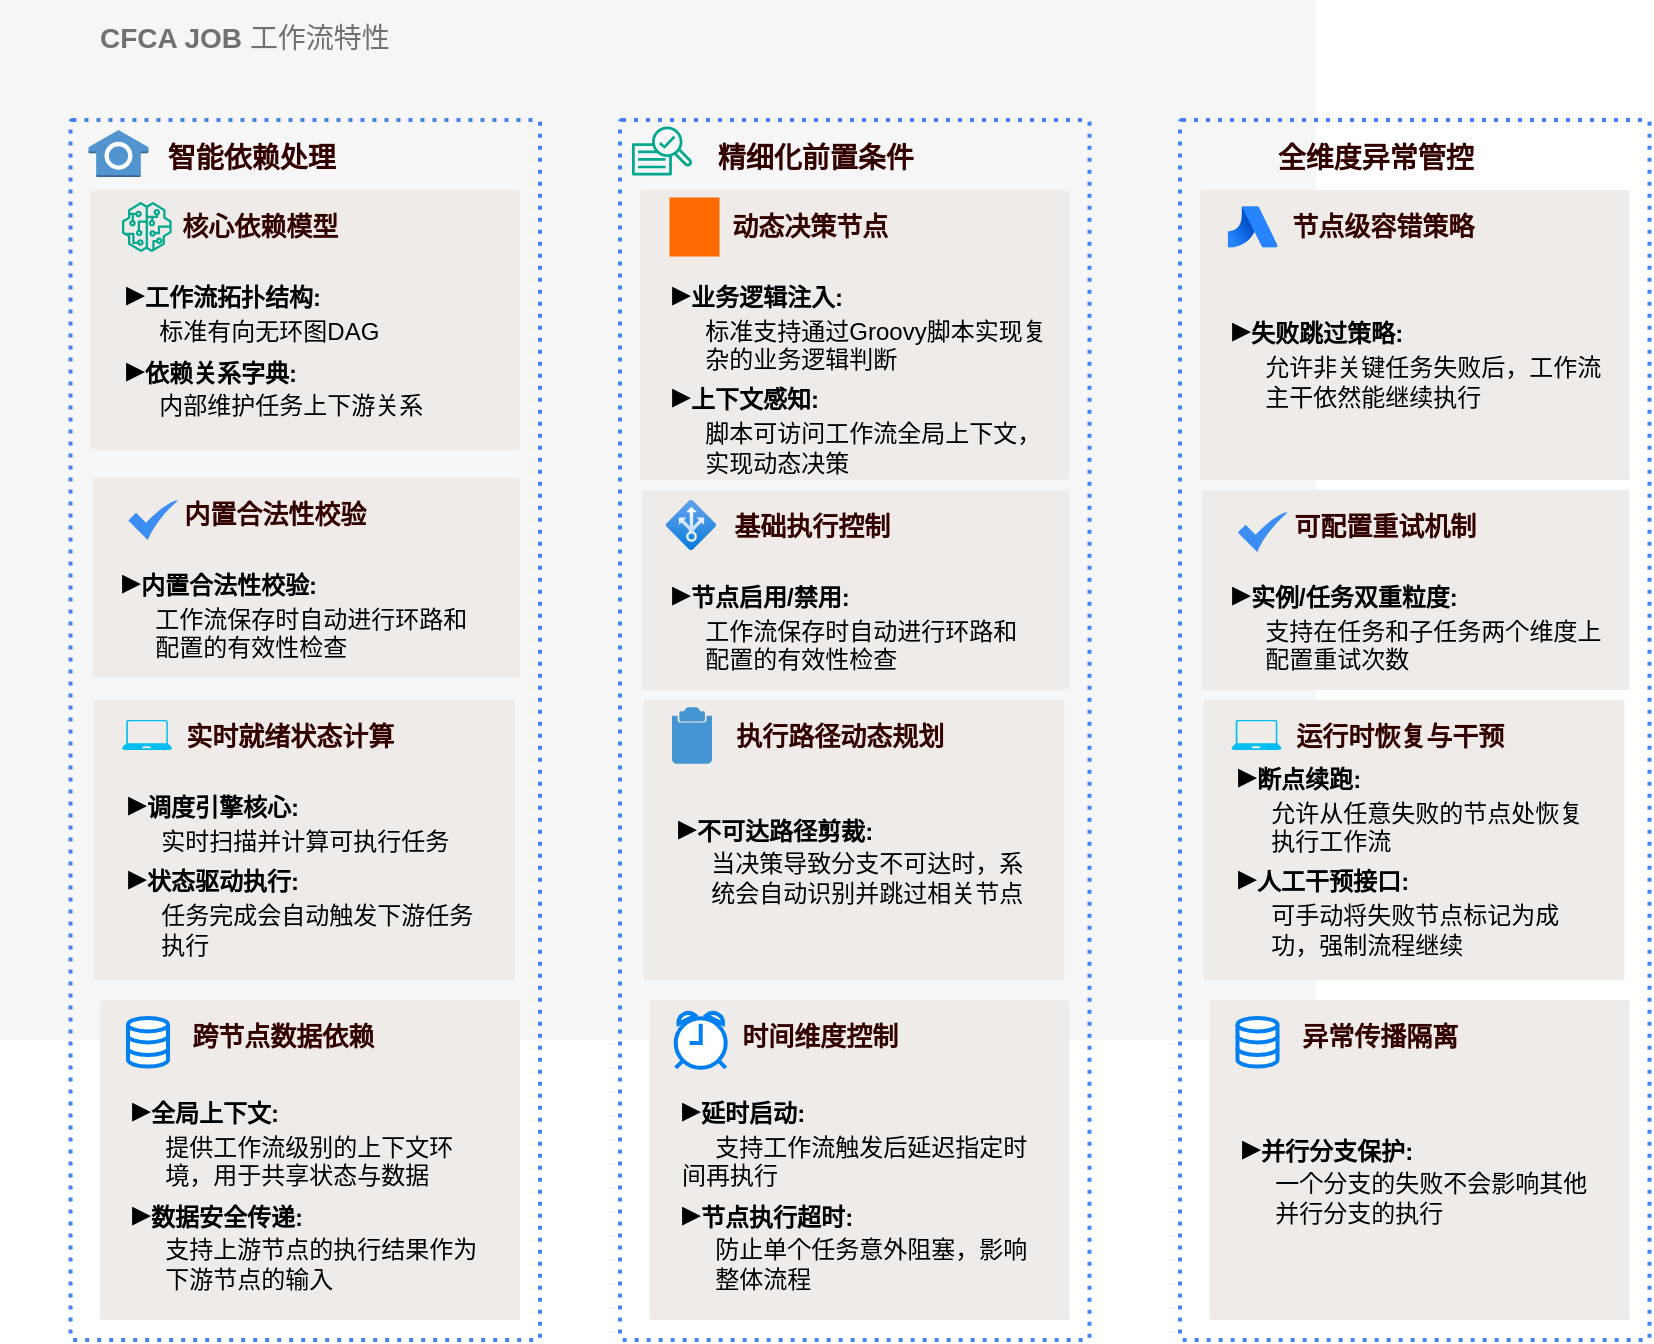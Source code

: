 <mxfile version="27.1.4">
  <diagram id="f106602c-feb2-e66a-4537-3a34d633f6aa" name="Page-1">
    <mxGraphModel dx="1418" dy="756" grid="1" gridSize="10" guides="1" tooltips="1" connect="1" arrows="1" fold="1" page="1" pageScale="1" pageWidth="1169" pageHeight="827" background="none" math="0" shadow="0">
      <root>
        <mxCell id="0" />
        <mxCell id="1" parent="0" />
        <mxCell id="GuzJ8BqgIlNCJu6hI-l5-1007" value="&lt;b&gt;CFCA JOB&amp;nbsp;&lt;/b&gt;工作流特性" style="fillColor=#F6F6F6;strokeColor=none;shadow=0;gradientColor=none;fontSize=14;align=left;spacing=10;fontColor=#717171;9E9E9E;verticalAlign=top;spacingTop=-4;fontStyle=0;spacingLeft=40;html=1;container=0;" parent="1" vertex="1">
          <mxGeometry x="80" y="110" width="658" height="520" as="geometry" />
        </mxCell>
        <mxCell id="GuzJ8BqgIlNCJu6hI-l5-1012" value="&lt;font style=&quot;color: rgb(51, 0, 0); font-size: 14px;&quot;&gt;&lt;b style=&quot;&quot;&gt;&amp;nbsp; &amp;nbsp; &amp;nbsp; &amp;nbsp; &amp;nbsp; 智能依赖处理&lt;/b&gt;&lt;/font&gt;" style="rounded=1;absoluteArcSize=1;arcSize=2;html=1;strokeColor=#4284F3;gradientColor=none;shadow=0;dashed=1;fontSize=12;fontColor=#9E9E9E;align=left;verticalAlign=top;spacing=10;spacingTop=-4;fillColor=none;dashPattern=1 2;strokeWidth=2;" parent="1" vertex="1">
          <mxGeometry x="115.25" y="170" width="234.75" height="610" as="geometry" />
        </mxCell>
        <mxCell id="CSGueSKlKxgK1yheR6nM-3" value="" style="outlineConnect=0;dashed=0;verticalLabelPosition=bottom;verticalAlign=top;align=center;html=1;shape=mxgraph.aws3.alexa_smart_home_skill;fillColor=#5294CF;gradientColor=none;aspect=fixed;" vertex="1" parent="1">
          <mxGeometry x="124.25" y="175" width="30" height="23.5" as="geometry" />
        </mxCell>
        <mxCell id="CSGueSKlKxgK1yheR6nM-5" value="" style="group" vertex="1" connectable="0" parent="1">
          <mxGeometry x="125.25" y="205" width="217.36" height="130" as="geometry" />
        </mxCell>
        <mxCell id="GuzJ8BqgIlNCJu6hI-l5-1014" value="&lt;font style=&quot;color: rgb(51, 0, 0); font-size: 13px;&quot;&gt;&lt;b&gt;&amp;nbsp; &amp;nbsp; &amp;nbsp; &amp;nbsp; &amp;nbsp; 核心依赖模型&lt;/b&gt;&lt;/font&gt;" style="rounded=1;absoluteArcSize=1;arcSize=2;html=1;strokeColor=none;gradientColor=none;shadow=0;dashed=0;fontSize=12;fontColor=#9E9E9E;align=left;verticalAlign=top;spacing=10;spacingTop=-4;fillColor=#EFEBE9;" parent="CSGueSKlKxgK1yheR6nM-5" vertex="1">
          <mxGeometry width="214.75" height="130" as="geometry" />
        </mxCell>
        <mxCell id="CSGueSKlKxgK1yheR6nM-2" value="&lt;div style=&quot;&quot;&gt;&lt;font style=&quot;background-color: transparent; color: light-dark(rgb(0, 0, 0), rgb(255, 255, 255)); font-size: 19px;&quot;&gt;▸&lt;/font&gt;&lt;font style=&quot;background-color: transparent; color: light-dark(rgb(0, 0, 0), rgb(255, 255, 255));&quot;&gt;&lt;b&gt;工作流拓扑结构:&lt;/b&gt;&lt;br&gt;&amp;nbsp; &amp;nbsp; &amp;nbsp;标准有向无环图DAG&lt;br&gt;&lt;font style=&quot;color: light-dark(rgb(0, 0, 0), rgb(255, 255, 255)); background-color: transparent; font-size: 19px;&quot;&gt;▸&lt;/font&gt;&lt;font style=&quot;color: light-dark(rgb(0, 0, 0), rgb(255, 255, 255)); background-color: transparent;&quot;&gt;&lt;b&gt;依赖关系字典:&lt;/b&gt;&lt;br&gt;&amp;nbsp; &amp;nbsp; &amp;nbsp;内部维护任务上下游关系&lt;/font&gt;&lt;/font&gt;&lt;/div&gt;" style="text;strokeColor=none;align=left;fillColor=none;html=1;verticalAlign=middle;whiteSpace=wrap;rounded=0;" vertex="1" parent="CSGueSKlKxgK1yheR6nM-5">
          <mxGeometry x="15.64" y="35" width="201.72" height="85" as="geometry" />
        </mxCell>
        <mxCell id="CSGueSKlKxgK1yheR6nM-4" value="" style="sketch=0;outlineConnect=0;fontColor=#232F3E;gradientColor=none;fillColor=#01A88D;strokeColor=none;dashed=0;verticalLabelPosition=bottom;verticalAlign=top;align=center;html=1;fontSize=12;fontStyle=0;aspect=fixed;pointerEvents=1;shape=mxgraph.aws4.sagemaker_model;" vertex="1" parent="CSGueSKlKxgK1yheR6nM-5">
          <mxGeometry x="15.642" y="6" width="25" height="25" as="geometry" />
        </mxCell>
        <mxCell id="CSGueSKlKxgK1yheR6nM-6" value="" style="group" vertex="1" connectable="0" parent="1">
          <mxGeometry x="126.13" y="349" width="213.87" height="130" as="geometry" />
        </mxCell>
        <mxCell id="CSGueSKlKxgK1yheR6nM-7" value="&lt;font style=&quot;color: rgb(51, 0, 0); font-size: 13px;&quot;&gt;&lt;b&gt;&amp;nbsp; &amp;nbsp; &amp;nbsp; &amp;nbsp; &amp;nbsp; 内置合法性校验&lt;/b&gt;&lt;/font&gt;" style="rounded=1;absoluteArcSize=1;arcSize=2;html=1;strokeColor=none;gradientColor=none;shadow=0;dashed=0;fontSize=12;fontColor=#9E9E9E;align=left;verticalAlign=top;spacing=10;spacingTop=-4;fillColor=#EFEBE9;" vertex="1" parent="CSGueSKlKxgK1yheR6nM-6">
          <mxGeometry width="213.87" height="100" as="geometry" />
        </mxCell>
        <mxCell id="CSGueSKlKxgK1yheR6nM-8" value="&lt;div style=&quot;&quot;&gt;&lt;font style=&quot;background-color: transparent; color: light-dark(rgb(0, 0, 0), rgb(255, 255, 255)); font-size: 19px;&quot;&gt;▸&lt;/font&gt;&lt;font style=&quot;background-color: transparent; color: light-dark(rgb(0, 0, 0), rgb(255, 255, 255));&quot;&gt;&lt;b&gt;内置合法性校验:&lt;/b&gt;&lt;br&gt;&lt;div style=&quot;&quot;&gt;&lt;span style=&quot;background-color: transparent; color: light-dark(rgb(0, 0, 0), rgb(255, 255, 255));&quot;&gt;&amp;nbsp; &amp;nbsp; &amp;nbsp;工作流保存时自动进行环路和&amp;nbsp; &amp;nbsp; &amp;nbsp; &amp;nbsp; &amp;nbsp; &amp;nbsp; &amp;nbsp;配置的有效性检查&lt;/span&gt;&lt;/div&gt;&lt;/font&gt;&lt;/div&gt;" style="text;strokeColor=none;align=left;fillColor=none;html=1;verticalAlign=middle;whiteSpace=wrap;rounded=0;" vertex="1" parent="CSGueSKlKxgK1yheR6nM-6">
          <mxGeometry x="12.981" y="31" width="200.889" height="70" as="geometry" />
        </mxCell>
        <mxCell id="CSGueSKlKxgK1yheR6nM-11" value="" style="sketch=0;html=1;aspect=fixed;strokeColor=none;shadow=0;fillColor=#3B8DF1;verticalAlign=top;labelPosition=center;verticalLabelPosition=bottom;shape=mxgraph.gcp2.check" vertex="1" parent="CSGueSKlKxgK1yheR6nM-6">
          <mxGeometry x="18.005" y="11" width="25" height="20" as="geometry" />
        </mxCell>
        <mxCell id="CSGueSKlKxgK1yheR6nM-17" value="&lt;font style=&quot;color: rgb(51, 0, 0); font-size: 13px;&quot;&gt;&lt;b&gt;&amp;nbsp; &amp;nbsp; &amp;nbsp; &amp;nbsp; &amp;nbsp; 跨节点数据依赖&lt;/b&gt;&lt;/font&gt;" style="rounded=1;absoluteArcSize=1;arcSize=2;html=1;strokeColor=none;gradientColor=none;shadow=0;dashed=0;fontSize=12;fontColor=#9E9E9E;align=left;verticalAlign=top;spacing=10;spacingTop=-4;fillColor=#EFEBE9;" vertex="1" parent="1">
          <mxGeometry x="130" y="610" width="210" height="160" as="geometry" />
        </mxCell>
        <mxCell id="CSGueSKlKxgK1yheR6nM-18" value="&lt;div style=&quot;&quot;&gt;&lt;font style=&quot;background-color: transparent; color: light-dark(rgb(0, 0, 0), rgb(255, 255, 255)); font-size: 19px;&quot;&gt;▸&lt;/font&gt;&lt;font style=&quot;background-color: transparent; color: light-dark(rgb(0, 0, 0), rgb(255, 255, 255));&quot;&gt;&lt;b&gt;全局上下文:&lt;/b&gt;&lt;br&gt;&amp;nbsp; &amp;nbsp; &amp;nbsp;提供工作流级别的上下文环&amp;nbsp; &amp;nbsp; &amp;nbsp; &amp;nbsp; &amp;nbsp; &amp;nbsp;境，用于共享状态与数据&lt;br&gt;&lt;font style=&quot;color: light-dark(rgb(0, 0, 0), rgb(255, 255, 255)); background-color: transparent; font-size: 19px;&quot;&gt;▸&lt;/font&gt;&lt;font style=&quot;color: light-dark(rgb(0, 0, 0), rgb(255, 255, 255)); background-color: transparent;&quot;&gt;&lt;b&gt;数据安全传递:&lt;/b&gt;&lt;br&gt;&amp;nbsp; &amp;nbsp; &amp;nbsp;支持上游节点的执行结果作为&amp;nbsp; &amp;nbsp; &amp;nbsp; &amp;nbsp;下游节点的输入&lt;/font&gt;&lt;/font&gt;&lt;/div&gt;" style="text;strokeColor=none;align=left;fillColor=none;html=1;verticalAlign=middle;whiteSpace=wrap;rounded=0;" vertex="1" parent="1">
          <mxGeometry x="144.18" y="650" width="182.93" height="110" as="geometry" />
        </mxCell>
        <mxCell id="CSGueSKlKxgK1yheR6nM-13" value="&lt;font style=&quot;color: rgb(51, 0, 0); font-size: 13px;&quot;&gt;&lt;b&gt;&amp;nbsp; &amp;nbsp; &amp;nbsp; &amp;nbsp; &amp;nbsp; 实时就绪状态计算&lt;/b&gt;&lt;/font&gt;" style="rounded=1;absoluteArcSize=1;arcSize=2;html=1;strokeColor=none;gradientColor=none;shadow=0;dashed=0;fontSize=12;fontColor=#9E9E9E;align=left;verticalAlign=top;spacing=10;spacingTop=-4;fillColor=#EFEBE9;" vertex="1" parent="1">
          <mxGeometry x="127" y="460" width="210.45" height="140" as="geometry" />
        </mxCell>
        <mxCell id="CSGueSKlKxgK1yheR6nM-14" value="&lt;div style=&quot;&quot;&gt;&lt;font style=&quot;background-color: transparent; color: light-dark(rgb(0, 0, 0), rgb(255, 255, 255)); font-size: 19px;&quot;&gt;▸&lt;/font&gt;&lt;font style=&quot;background-color: transparent; color: light-dark(rgb(0, 0, 0), rgb(255, 255, 255));&quot;&gt;&lt;b&gt;调度引擎核心:&lt;/b&gt;&lt;br&gt;&amp;nbsp; &amp;nbsp; &amp;nbsp;实时扫描并计算可执行任务&lt;br&gt;&lt;font style=&quot;color: light-dark(rgb(0, 0, 0), rgb(255, 255, 255)); background-color: transparent; font-size: 19px;&quot;&gt;▸&lt;/font&gt;&lt;font style=&quot;color: light-dark(rgb(0, 0, 0), rgb(255, 255, 255)); background-color: transparent;&quot;&gt;&lt;b&gt;状态驱动执行:&lt;/b&gt;&lt;br&gt;&amp;nbsp; &amp;nbsp; &amp;nbsp;任务完成会自动触发下游任务&amp;nbsp; &amp;nbsp; &amp;nbsp; &amp;nbsp;执行&lt;/font&gt;&lt;/font&gt;&lt;/div&gt;" style="text;strokeColor=none;align=left;fillColor=none;html=1;verticalAlign=middle;whiteSpace=wrap;rounded=0;" vertex="1" parent="1">
          <mxGeometry x="142.32" y="500" width="177.68" height="90" as="geometry" />
        </mxCell>
        <mxCell id="CSGueSKlKxgK1yheR6nM-20" value="" style="verticalLabelPosition=bottom;html=1;verticalAlign=top;align=center;strokeColor=none;fillColor=#00BEF2;shape=mxgraph.azure.laptop;pointerEvents=1;aspect=fixed;" vertex="1" parent="1">
          <mxGeometry x="141" y="470" width="25" height="15" as="geometry" />
        </mxCell>
        <mxCell id="CSGueSKlKxgK1yheR6nM-22" value="" style="html=1;verticalLabelPosition=bottom;align=center;labelBackgroundColor=#ffffff;verticalAlign=top;strokeWidth=2;strokeColor=#0080F0;shadow=0;dashed=0;shape=mxgraph.ios7.icons.data;aspect=fixed;" vertex="1" parent="1">
          <mxGeometry x="144" y="619" width="20" height="24.25" as="geometry" />
        </mxCell>
        <mxCell id="CSGueSKlKxgK1yheR6nM-23" value="&lt;font style=&quot;color: rgb(51, 0, 0); font-size: 14px;&quot;&gt;&lt;b style=&quot;&quot;&gt;&amp;nbsp; &amp;nbsp; &amp;nbsp; &amp;nbsp; &amp;nbsp; 精细化前置条件&lt;/b&gt;&lt;/font&gt;" style="rounded=1;absoluteArcSize=1;arcSize=2;html=1;strokeColor=#4284F3;gradientColor=none;shadow=0;dashed=1;fontSize=12;fontColor=#9E9E9E;align=left;verticalAlign=top;spacing=10;spacingTop=-4;fillColor=none;dashPattern=1 2;strokeWidth=2;" vertex="1" parent="1">
          <mxGeometry x="390" y="170" width="234.75" height="610" as="geometry" />
        </mxCell>
        <mxCell id="CSGueSKlKxgK1yheR6nM-33" value="&lt;font style=&quot;color: rgb(51, 0, 0); font-size: 13px;&quot;&gt;&lt;b&gt;&amp;nbsp; &amp;nbsp; &amp;nbsp; &amp;nbsp; &amp;nbsp;&amp;nbsp;&lt;/b&gt;&lt;/font&gt;&lt;font color=&quot;#330000&quot;&gt;&lt;span style=&quot;font-size: 13px;&quot;&gt;&lt;b&gt;时间维度控制&lt;/b&gt;&lt;/span&gt;&lt;/font&gt;" style="rounded=1;absoluteArcSize=1;arcSize=2;html=1;strokeColor=none;gradientColor=none;shadow=0;dashed=0;fontSize=12;fontColor=#9E9E9E;align=left;verticalAlign=top;spacing=10;spacingTop=-4;fillColor=#EFEBE9;" vertex="1" parent="1">
          <mxGeometry x="404.75" y="610" width="210" height="160" as="geometry" />
        </mxCell>
        <mxCell id="CSGueSKlKxgK1yheR6nM-34" value="&lt;div style=&quot;&quot;&gt;&lt;font style=&quot;background-color: transparent; color: light-dark(rgb(0, 0, 0), rgb(255, 255, 255)); font-size: 19px;&quot;&gt;▸&lt;/font&gt;&lt;span style=&quot;background-color: transparent;&quot;&gt;&lt;b&gt;延时启动&lt;/b&gt;&lt;/span&gt;&lt;b style=&quot;background-color: transparent; color: light-dark(rgb(0, 0, 0), rgb(255, 255, 255));&quot;&gt;:&lt;/b&gt;&lt;/div&gt;&lt;div style=&quot;&quot;&gt;&lt;font style=&quot;background-color: transparent; color: light-dark(rgb(0, 0, 0), rgb(255, 255, 255));&quot;&gt;&amp;nbsp; &amp;nbsp; &amp;nbsp;支持工作流触发后延迟指定时间再执行&lt;br&gt;&lt;font style=&quot;color: light-dark(rgb(0, 0, 0), rgb(255, 255, 255)); background-color: transparent; font-size: 19px;&quot;&gt;▸&lt;/font&gt;&lt;/font&gt;&lt;span style=&quot;background-color: transparent;&quot;&gt;&lt;b&gt;节点执行超时&lt;/b&gt;&lt;/span&gt;&lt;b style=&quot;background-color: transparent; color: light-dark(rgb(0, 0, 0), rgb(255, 255, 255));&quot;&gt;:&lt;/b&gt;&lt;/div&gt;&lt;div style=&quot;&quot;&gt;&lt;font style=&quot;background-color: transparent; color: light-dark(rgb(0, 0, 0), rgb(255, 255, 255));&quot;&gt;&lt;font style=&quot;color: light-dark(rgb(0, 0, 0), rgb(255, 255, 255)); background-color: transparent;&quot;&gt;&amp;nbsp; &amp;nbsp; &amp;nbsp;防止单个任务意外阻塞，影响&amp;nbsp; &amp;nbsp; &amp;nbsp; &amp;nbsp;整体流程&lt;/font&gt;&lt;/font&gt;&lt;/div&gt;" style="text;strokeColor=none;align=left;fillColor=none;html=1;verticalAlign=middle;whiteSpace=wrap;rounded=0;" vertex="1" parent="1">
          <mxGeometry x="418.93" y="650" width="182.93" height="110" as="geometry" />
        </mxCell>
        <mxCell id="CSGueSKlKxgK1yheR6nM-35" value="&lt;font style=&quot;color: rgb(51, 0, 0); font-size: 13px;&quot;&gt;&lt;b&gt;&amp;nbsp; &amp;nbsp; &amp;nbsp; &amp;nbsp; &amp;nbsp; &lt;/b&gt;&lt;/font&gt;&lt;font color=&quot;#330000&quot;&gt;&lt;span style=&quot;font-size: 13px;&quot;&gt;&lt;b&gt;执行路径动态规划&lt;/b&gt;&lt;/span&gt;&lt;/font&gt;" style="rounded=1;absoluteArcSize=1;arcSize=2;html=1;strokeColor=none;gradientColor=none;shadow=0;dashed=0;fontSize=12;fontColor=#9E9E9E;align=left;verticalAlign=top;spacing=10;spacingTop=-4;fillColor=#EFEBE9;" vertex="1" parent="1">
          <mxGeometry x="401.75" y="460" width="210.45" height="140" as="geometry" />
        </mxCell>
        <mxCell id="CSGueSKlKxgK1yheR6nM-36" value="&lt;div style=&quot;&quot;&gt;&lt;font style=&quot;background-color: transparent; color: light-dark(rgb(0, 0, 0), rgb(255, 255, 255)); font-size: 19px;&quot;&gt;▸&lt;/font&gt;&lt;span style=&quot;background-color: transparent;&quot;&gt;&lt;b&gt;不可达路径剪裁&lt;/b&gt;&lt;/span&gt;&lt;b style=&quot;background-color: transparent; color: light-dark(rgb(0, 0, 0), rgb(255, 255, 255));&quot;&gt;:&lt;/b&gt;&lt;/div&gt;&lt;div style=&quot;&quot;&gt;&lt;font style=&quot;background-color: transparent; color: light-dark(rgb(0, 0, 0), rgb(255, 255, 255));&quot;&gt;&amp;nbsp; &amp;nbsp; &amp;nbsp;当决策导致分支不可达时，系&amp;nbsp; &amp;nbsp; &amp;nbsp; &amp;nbsp;统会自动识别并跳过相关节点&lt;br&gt;&lt;br&gt;&lt;/font&gt;&lt;/div&gt;" style="text;strokeColor=none;align=left;fillColor=none;html=1;verticalAlign=middle;whiteSpace=wrap;rounded=0;" vertex="1" parent="1">
          <mxGeometry x="417.07" y="500" width="177.68" height="90" as="geometry" />
        </mxCell>
        <mxCell id="CSGueSKlKxgK1yheR6nM-26" value="&lt;font style=&quot;color: rgb(51, 0, 0); font-size: 13px;&quot;&gt;&lt;b&gt;&amp;nbsp; &amp;nbsp; &amp;nbsp; &amp;nbsp; &amp;nbsp; 动态决策节点&lt;/b&gt;&lt;/font&gt;" style="rounded=1;absoluteArcSize=1;arcSize=2;html=1;strokeColor=none;gradientColor=none;shadow=0;dashed=0;fontSize=12;fontColor=#9E9E9E;align=left;verticalAlign=top;spacing=10;spacingTop=-4;fillColor=#EFEBE9;" vertex="1" parent="1">
          <mxGeometry x="400" y="205" width="214.75" height="145" as="geometry" />
        </mxCell>
        <mxCell id="CSGueSKlKxgK1yheR6nM-27" value="&lt;div style=&quot;&quot;&gt;&lt;font style=&quot;background-color: transparent; color: light-dark(rgb(0, 0, 0), rgb(255, 255, 255)); font-size: 19px;&quot;&gt;▸&lt;/font&gt;&lt;font style=&quot;background-color: transparent; color: light-dark(rgb(0, 0, 0), rgb(255, 255, 255));&quot;&gt;&lt;b&gt;业务逻辑注入:&lt;/b&gt;&lt;br&gt;&amp;nbsp; &amp;nbsp; &amp;nbsp;标准支持通过Groovy脚本实现复&amp;nbsp; &amp;nbsp; &amp;nbsp; &amp;nbsp;杂的业务逻辑判断&lt;/font&gt;&lt;/div&gt;&lt;div style=&quot;&quot;&gt;&lt;font style=&quot;background-color: transparent; color: light-dark(rgb(0, 0, 0), rgb(255, 255, 255));&quot;&gt;&lt;font style=&quot;color: light-dark(rgb(0, 0, 0), rgb(255, 255, 255)); background-color: transparent; font-size: 19px;&quot;&gt;▸&lt;/font&gt;&lt;font style=&quot;color: light-dark(rgb(0, 0, 0), rgb(255, 255, 255)); background-color: transparent;&quot;&gt;&lt;b&gt;上下文感知:&lt;/b&gt;&lt;br&gt;&amp;nbsp; &amp;nbsp; &amp;nbsp;脚本可访问工作流全局上下文，&amp;nbsp; &amp;nbsp; &amp;nbsp; &amp;nbsp;实现动态决策&lt;/font&gt;&lt;br&gt;&lt;br&gt;&lt;/font&gt;&lt;/div&gt;" style="text;strokeColor=none;align=left;fillColor=none;html=1;verticalAlign=middle;whiteSpace=wrap;rounded=0;" vertex="1" parent="1">
          <mxGeometry x="413.86" y="249" width="194.36" height="109" as="geometry" />
        </mxCell>
        <mxCell id="CSGueSKlKxgK1yheR6nM-30" value="&lt;font style=&quot;color: rgb(51, 0, 0); font-size: 13px;&quot;&gt;&lt;b&gt;&amp;nbsp; &amp;nbsp; &amp;nbsp; &amp;nbsp; &amp;nbsp; 基础执行控制&lt;/b&gt;&lt;/font&gt;" style="rounded=1;absoluteArcSize=1;arcSize=2;html=1;strokeColor=none;gradientColor=none;shadow=0;dashed=0;fontSize=12;fontColor=#9E9E9E;align=left;verticalAlign=top;spacing=10;spacingTop=-4;fillColor=#EFEBE9;" vertex="1" parent="1">
          <mxGeometry x="400.88" y="355" width="213.87" height="100" as="geometry" />
        </mxCell>
        <mxCell id="CSGueSKlKxgK1yheR6nM-31" value="&lt;div style=&quot;&quot;&gt;&lt;font style=&quot;background-color: transparent; color: light-dark(rgb(0, 0, 0), rgb(255, 255, 255)); font-size: 19px;&quot;&gt;▸&lt;/font&gt;&lt;font style=&quot;background-color: transparent; color: light-dark(rgb(0, 0, 0), rgb(255, 255, 255));&quot;&gt;&lt;b&gt;节点启用/禁用:&lt;/b&gt;&lt;br&gt;&lt;div style=&quot;&quot;&gt;&lt;span style=&quot;background-color: transparent; color: light-dark(rgb(0, 0, 0), rgb(255, 255, 255));&quot;&gt;&amp;nbsp; &amp;nbsp; &amp;nbsp;工作流保存时自动进行环路和&amp;nbsp; &amp;nbsp; &amp;nbsp; &amp;nbsp; &amp;nbsp; &amp;nbsp; &amp;nbsp;配置的有效性检查&lt;/span&gt;&lt;/div&gt;&lt;/font&gt;&lt;/div&gt;" style="text;strokeColor=none;align=left;fillColor=none;html=1;verticalAlign=middle;whiteSpace=wrap;rounded=0;" vertex="1" parent="1">
          <mxGeometry x="413.861" y="386" width="200.889" height="70" as="geometry" />
        </mxCell>
        <mxCell id="CSGueSKlKxgK1yheR6nM-39" value="&lt;font style=&quot;color: rgb(51, 0, 0); font-size: 14px;&quot;&gt;&lt;b style=&quot;&quot;&gt;&amp;nbsp; &amp;nbsp; &amp;nbsp; &amp;nbsp; &amp;nbsp;&amp;nbsp;&lt;/b&gt;&lt;/font&gt;&lt;font color=&quot;#330000&quot;&gt;&lt;span style=&quot;font-size: 14px;&quot;&gt;&lt;b&gt;全维度异常管控&lt;/b&gt;&lt;/span&gt;&lt;/font&gt;" style="rounded=1;absoluteArcSize=1;arcSize=2;html=1;strokeColor=#4284F3;gradientColor=none;shadow=0;dashed=1;fontSize=12;fontColor=#9E9E9E;align=left;verticalAlign=top;spacing=10;spacingTop=-4;fillColor=none;dashPattern=1 2;strokeWidth=2;" vertex="1" parent="1">
          <mxGeometry x="670" y="170" width="234.75" height="610" as="geometry" />
        </mxCell>
        <mxCell id="CSGueSKlKxgK1yheR6nM-41" value="&lt;font style=&quot;color: rgb(51, 0, 0); font-size: 13px;&quot;&gt;&lt;b&gt;&amp;nbsp; &amp;nbsp; &amp;nbsp; &amp;nbsp; &amp;nbsp;&amp;nbsp;&lt;/b&gt;&lt;/font&gt;&lt;font color=&quot;#330000&quot;&gt;&lt;span style=&quot;font-size: 13px;&quot;&gt;&lt;b&gt;异常传播隔离&lt;/b&gt;&lt;/span&gt;&lt;/font&gt;" style="rounded=1;absoluteArcSize=1;arcSize=2;html=1;strokeColor=none;gradientColor=none;shadow=0;dashed=0;fontSize=12;fontColor=#9E9E9E;align=left;verticalAlign=top;spacing=10;spacingTop=-4;fillColor=#EFEBE9;" vertex="1" parent="1">
          <mxGeometry x="684.75" y="610" width="210" height="160" as="geometry" />
        </mxCell>
        <mxCell id="CSGueSKlKxgK1yheR6nM-42" value="&lt;div style=&quot;&quot;&gt;&lt;font style=&quot;background-color: transparent; color: light-dark(rgb(0, 0, 0), rgb(255, 255, 255)); font-size: 19px;&quot;&gt;▸&lt;/font&gt;&lt;span style=&quot;background-color: transparent;&quot;&gt;&lt;b&gt;并行分支保护&lt;/b&gt;&lt;b style=&quot;color: light-dark(rgb(0, 0, 0), rgb(255, 255, 255));&quot;&gt;:&lt;/b&gt;&lt;/span&gt;&lt;/div&gt;&lt;div style=&quot;&quot;&gt;&lt;font style=&quot;background-color: transparent; color: light-dark(rgb(0, 0, 0), rgb(255, 255, 255));&quot;&gt;&amp;nbsp; &amp;nbsp; &amp;nbsp;一个分支的失败不会影响其他&amp;nbsp; &amp;nbsp; &amp;nbsp; &amp;nbsp;并行分支的执行&lt;br&gt;&lt;br&gt;&lt;/font&gt;&lt;/div&gt;" style="text;strokeColor=none;align=left;fillColor=none;html=1;verticalAlign=middle;whiteSpace=wrap;rounded=0;" vertex="1" parent="1">
          <mxGeometry x="698.93" y="650" width="182.93" height="110" as="geometry" />
        </mxCell>
        <mxCell id="CSGueSKlKxgK1yheR6nM-43" value="&lt;font style=&quot;color: rgb(51, 0, 0); font-size: 13px;&quot;&gt;&lt;b&gt;&amp;nbsp; &amp;nbsp; &amp;nbsp; &amp;nbsp; &amp;nbsp;&amp;nbsp;&lt;/b&gt;&lt;/font&gt;&lt;font color=&quot;#330000&quot;&gt;&lt;span style=&quot;font-size: 13px;&quot;&gt;&lt;b&gt;运行时恢复与干预&lt;/b&gt;&lt;/span&gt;&lt;/font&gt;" style="rounded=1;absoluteArcSize=1;arcSize=2;html=1;strokeColor=none;gradientColor=none;shadow=0;dashed=0;fontSize=12;fontColor=#9E9E9E;align=left;verticalAlign=top;spacing=10;spacingTop=-4;fillColor=#EFEBE9;" vertex="1" parent="1">
          <mxGeometry x="681.75" y="460" width="210.45" height="140" as="geometry" />
        </mxCell>
        <mxCell id="CSGueSKlKxgK1yheR6nM-44" value="&lt;div style=&quot;&quot;&gt;&lt;font style=&quot;background-color: transparent; color: light-dark(rgb(0, 0, 0), rgb(255, 255, 255)); font-size: 19px;&quot;&gt;▸&lt;/font&gt;&lt;span style=&quot;background-color: transparent;&quot;&gt;&lt;b&gt;断点续跑&lt;/b&gt;&lt;/span&gt;&lt;b style=&quot;background-color: transparent; color: light-dark(rgb(0, 0, 0), rgb(255, 255, 255));&quot;&gt;:&lt;/b&gt;&lt;/div&gt;&lt;div style=&quot;&quot;&gt;&lt;font style=&quot;background-color: transparent; color: light-dark(rgb(0, 0, 0), rgb(255, 255, 255));&quot;&gt;&amp;nbsp; &amp;nbsp; &amp;nbsp;允许从任意失败的节点处恢复&amp;nbsp; &amp;nbsp; &amp;nbsp; &amp;nbsp;执行工作流&lt;/font&gt;&lt;/div&gt;&lt;div style=&quot;&quot;&gt;&lt;font style=&quot;background-color: transparent;&quot;&gt;&lt;div style=&quot;&quot;&gt;&lt;font style=&quot;color: light-dark(rgb(0, 0, 0), rgb(255, 255, 255)); background-color: transparent; font-size: 19px;&quot;&gt;▸&lt;/font&gt;&lt;span style=&quot;background-color: transparent;&quot;&gt;&lt;b&gt;人工干预接口&lt;/b&gt;&lt;b style=&quot;color: light-dark(rgb(0, 0, 0), rgb(255, 255, 255));&quot;&gt;:&lt;/b&gt;&lt;/span&gt;&lt;/div&gt;&lt;div style=&quot;color: light-dark(rgb(0, 0, 0), rgb(255, 255, 255));&quot;&gt;&lt;font style=&quot;background-color: transparent; color: light-dark(rgb(0, 0, 0), rgb(255, 255, 255));&quot;&gt;&amp;nbsp; &amp;nbsp; &amp;nbsp;可手动将失败节点标记为成&amp;nbsp; &amp;nbsp; &amp;nbsp; &amp;nbsp; &amp;nbsp;功，强制流程继续&lt;span style=&quot;white-space: pre;&quot;&gt;&#x9;&lt;/span&gt;&lt;/font&gt;&lt;/div&gt;&lt;br&gt;&lt;/font&gt;&lt;/div&gt;" style="text;strokeColor=none;align=left;fillColor=none;html=1;verticalAlign=middle;whiteSpace=wrap;rounded=0;" vertex="1" parent="1">
          <mxGeometry x="697.07" y="500" width="177.68" height="90" as="geometry" />
        </mxCell>
        <mxCell id="CSGueSKlKxgK1yheR6nM-45" value="" style="verticalLabelPosition=bottom;html=1;verticalAlign=top;align=center;strokeColor=none;fillColor=#00BEF2;shape=mxgraph.azure.laptop;pointerEvents=1;aspect=fixed;" vertex="1" parent="1">
          <mxGeometry x="695.75" y="470" width="25" height="15" as="geometry" />
        </mxCell>
        <mxCell id="CSGueSKlKxgK1yheR6nM-46" value="" style="html=1;verticalLabelPosition=bottom;align=center;labelBackgroundColor=#ffffff;verticalAlign=top;strokeWidth=2;strokeColor=#0080F0;shadow=0;dashed=0;shape=mxgraph.ios7.icons.data;aspect=fixed;" vertex="1" parent="1">
          <mxGeometry x="698.75" y="619" width="20" height="24.25" as="geometry" />
        </mxCell>
        <mxCell id="CSGueSKlKxgK1yheR6nM-47" value="&lt;font style=&quot;color: rgb(51, 0, 0); font-size: 13px;&quot;&gt;&lt;b&gt;&amp;nbsp; &amp;nbsp; &amp;nbsp; &amp;nbsp; &amp;nbsp;&amp;nbsp;&lt;/b&gt;&lt;/font&gt;&lt;font color=&quot;#330000&quot;&gt;&lt;span style=&quot;font-size: 13px;&quot;&gt;&lt;b&gt;节点级容错策略&lt;/b&gt;&lt;/span&gt;&lt;/font&gt;" style="rounded=1;absoluteArcSize=1;arcSize=2;html=1;strokeColor=none;gradientColor=none;shadow=0;dashed=0;fontSize=12;fontColor=#9E9E9E;align=left;verticalAlign=top;spacing=10;spacingTop=-4;fillColor=#EFEBE9;" vertex="1" parent="1">
          <mxGeometry x="680" y="205" width="214.75" height="145" as="geometry" />
        </mxCell>
        <mxCell id="CSGueSKlKxgK1yheR6nM-48" value="&lt;div style=&quot;&quot;&gt;&lt;font style=&quot;background-color: transparent; color: light-dark(rgb(0, 0, 0), rgb(255, 255, 255)); font-size: 19px;&quot;&gt;▸&lt;/font&gt;&lt;span style=&quot;background-color: transparent;&quot;&gt;&lt;b&gt;失败跳过策略&lt;/b&gt;&lt;/span&gt;&lt;b style=&quot;background-color: transparent; color: light-dark(rgb(0, 0, 0), rgb(255, 255, 255));&quot;&gt;:&lt;/b&gt;&lt;/div&gt;&lt;div style=&quot;&quot;&gt;&lt;font style=&quot;background-color: transparent; color: light-dark(rgb(0, 0, 0), rgb(255, 255, 255));&quot;&gt;&amp;nbsp; &amp;nbsp; &amp;nbsp;允许非关键任务失败后，工作流&amp;nbsp; &amp;nbsp; &amp;nbsp; &amp;nbsp;主干依然能继续执行&lt;/font&gt;&lt;/div&gt;&lt;div style=&quot;&quot;&gt;&lt;font style=&quot;background-color: transparent; color: light-dark(rgb(0, 0, 0), rgb(255, 255, 255));&quot;&gt;&lt;br&gt;&lt;br&gt;&lt;/font&gt;&lt;/div&gt;" style="text;strokeColor=none;align=left;fillColor=none;html=1;verticalAlign=middle;whiteSpace=wrap;rounded=0;" vertex="1" parent="1">
          <mxGeometry x="693.86" y="249" width="194.36" height="109" as="geometry" />
        </mxCell>
        <mxCell id="CSGueSKlKxgK1yheR6nM-50" value="&lt;font style=&quot;color: rgb(51, 0, 0); font-size: 13px;&quot;&gt;&lt;b&gt;&amp;nbsp; &amp;nbsp; &amp;nbsp; &amp;nbsp; &amp;nbsp;&amp;nbsp;&lt;/b&gt;&lt;/font&gt;&lt;font color=&quot;#330000&quot;&gt;&lt;span style=&quot;font-size: 13px;&quot;&gt;&lt;b&gt;可配置重试机制&lt;/b&gt;&lt;/span&gt;&lt;/font&gt;" style="rounded=1;absoluteArcSize=1;arcSize=2;html=1;strokeColor=none;gradientColor=none;shadow=0;dashed=0;fontSize=12;fontColor=#9E9E9E;align=left;verticalAlign=top;spacing=10;spacingTop=-4;fillColor=#EFEBE9;" vertex="1" parent="1">
          <mxGeometry x="680.88" y="355" width="213.87" height="100" as="geometry" />
        </mxCell>
        <mxCell id="CSGueSKlKxgK1yheR6nM-51" value="&lt;div style=&quot;&quot;&gt;&lt;font style=&quot;background-color: transparent; color: light-dark(rgb(0, 0, 0), rgb(255, 255, 255)); font-size: 19px;&quot;&gt;▸&lt;/font&gt;&lt;span style=&quot;background-color: transparent;&quot;&gt;&lt;b&gt;实例/任务双重粒度&lt;/b&gt;&lt;/span&gt;&lt;b style=&quot;background-color: transparent; color: light-dark(rgb(0, 0, 0), rgb(255, 255, 255));&quot;&gt;:&lt;/b&gt;&lt;/div&gt;&lt;div style=&quot;&quot;&gt;&lt;font style=&quot;background-color: transparent;&quot;&gt;&lt;div style=&quot;&quot;&gt;&lt;span style=&quot;color: light-dark(rgb(0, 0, 0), rgb(255, 255, 255)); background-color: transparent;&quot;&gt;&amp;nbsp; &amp;nbsp; &amp;nbsp;&lt;/span&gt;&lt;span style=&quot;background-color: transparent;&quot;&gt;支持在任务和子任务两个&lt;/span&gt;&lt;span style=&quot;background-color: transparent;&quot;&gt;维度上&amp;nbsp; &amp;nbsp; &amp;nbsp; &amp;nbsp;配置重试次数&lt;/span&gt;&lt;/div&gt;&lt;/font&gt;&lt;/div&gt;" style="text;strokeColor=none;align=left;fillColor=none;html=1;verticalAlign=middle;whiteSpace=wrap;rounded=0;" vertex="1" parent="1">
          <mxGeometry x="693.86" y="386" width="196.14" height="70" as="geometry" />
        </mxCell>
        <mxCell id="CSGueSKlKxgK1yheR6nM-52" value="" style="sketch=0;html=1;aspect=fixed;strokeColor=none;shadow=0;fillColor=#3B8DF1;verticalAlign=top;labelPosition=center;verticalLabelPosition=bottom;shape=mxgraph.gcp2.check" vertex="1" parent="1">
          <mxGeometry x="698.885" y="366" width="25" height="20" as="geometry" />
        </mxCell>
        <mxCell id="CSGueSKlKxgK1yheR6nM-55" value="" style="sketch=0;outlineConnect=0;fontColor=#232F3E;gradientColor=none;fillColor=#01A88D;strokeColor=none;dashed=0;verticalLabelPosition=bottom;verticalAlign=top;align=center;html=1;fontSize=12;fontStyle=0;aspect=fixed;pointerEvents=1;shape=mxgraph.aws4.sagemaker_train;" vertex="1" parent="1">
          <mxGeometry x="396" y="173" width="30" height="25" as="geometry" />
        </mxCell>
        <mxCell id="CSGueSKlKxgK1yheR6nM-56" value="" style="points=[];aspect=fixed;html=1;align=center;shadow=0;dashed=0;fillColor=#FF6A00;strokeColor=none;shape=mxgraph.alibaba_cloud.dcdn_dynamic_route_for_cdn;" vertex="1" parent="1">
          <mxGeometry x="414.75" y="208.74" width="25" height="29.52" as="geometry" />
        </mxCell>
        <mxCell id="CSGueSKlKxgK1yheR6nM-57" value="" style="image;aspect=fixed;html=1;points=[];align=center;fontSize=12;image=img/lib/azure2/other/Defender_Distributer_Control_System.svg;" vertex="1" parent="1">
          <mxGeometry x="413" y="360" width="25" height="25" as="geometry" />
        </mxCell>
        <mxCell id="CSGueSKlKxgK1yheR6nM-59" value="" style="html=1;verticalLabelPosition=bottom;align=center;labelBackgroundColor=#ffffff;verticalAlign=top;strokeWidth=2;strokeColor=#0080F0;shadow=0;dashed=0;shape=mxgraph.ios7.icons.alarm_clock;aspect=fixed;" vertex="1" parent="1">
          <mxGeometry x="417.86" y="616.13" width="25" height="27.78" as="geometry" />
        </mxCell>
        <mxCell id="CSGueSKlKxgK1yheR6nM-60" value="" style="shadow=0;dashed=0;html=1;strokeColor=none;fillColor=#4495D1;labelPosition=center;verticalLabelPosition=bottom;verticalAlign=top;align=center;outlineConnect=0;shape=mxgraph.veeam.failover_plan;aspect=fixed;" vertex="1" parent="1">
          <mxGeometry x="416" y="463.58" width="20" height="28.34" as="geometry" />
        </mxCell>
        <mxCell id="CSGueSKlKxgK1yheR6nM-61" value="" style="shape=image;html=1;verticalAlign=top;verticalLabelPosition=bottom;labelBackgroundColor=#ffffff;imageAspect=0;aspect=fixed;image=https://cdn1.iconfinder.com/data/icons/unicons-line-vol-2/24/cloud-exclamation-128.png" vertex="1" parent="1">
          <mxGeometry x="682.75" y="174" width="30" height="30" as="geometry" />
        </mxCell>
        <mxCell id="CSGueSKlKxgK1yheR6nM-63" value="" style="image;html=1;image=img/lib/atlassian/Stride_Logo.svg;aspect=fixed;" vertex="1" parent="1">
          <mxGeometry x="693.86" y="213.17" width="25" height="20.65" as="geometry" />
        </mxCell>
      </root>
    </mxGraphModel>
  </diagram>
</mxfile>
